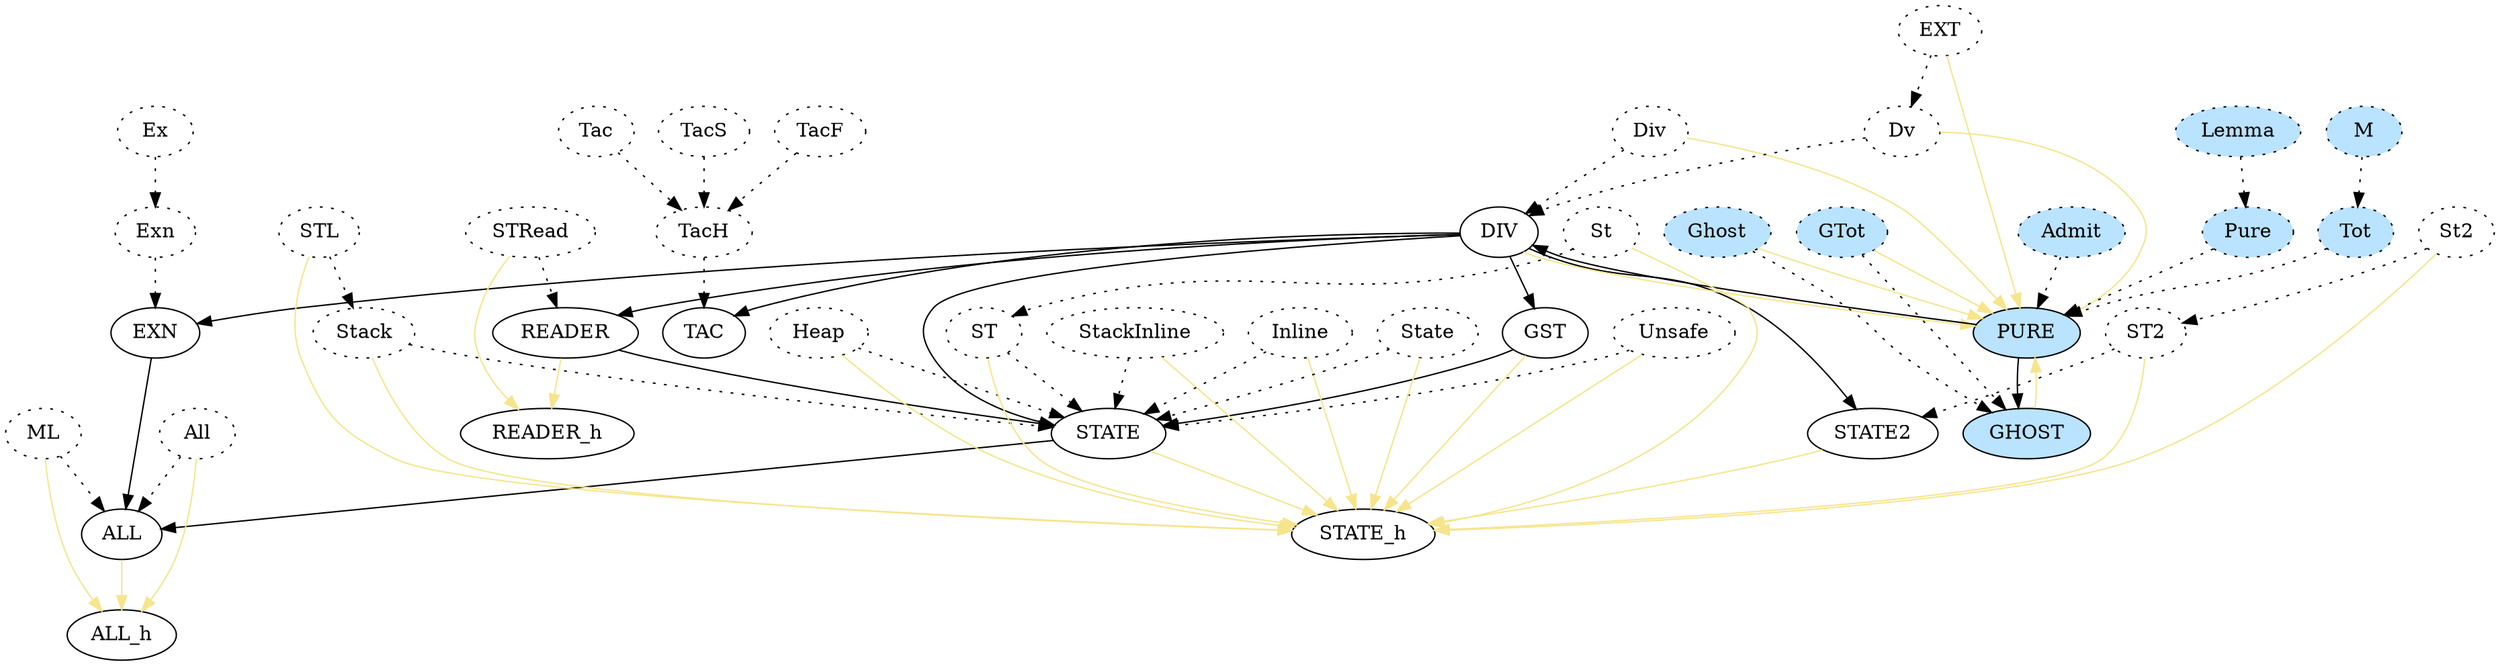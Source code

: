 digraph G {
ALL[tooltip="FStar.HyperStack.All.fst:23",URL="http://github.com/FStarLang/FStar/blob/master/ulib/FStar.HyperStack.All.fst#L23"];
GST[tooltip="FStar.ST.fst:26",URL="http://github.com/FStarLang/FStar/blob/master/ulib/FStar.ST.fst#L26"];
STATE[tooltip="reclaimable/FStar.ST.fst:29",URL="http://github.com/FStarLang/FStar/blob/master/ulib/reclaimable/FStar.ST.fst#L29"];
DIV[tooltip="FStar.Pervasives.fst:36",URL="http://github.com/FStarLang/FStar/blob/master/ulib/FStar.Pervasives.fst#L36"];
STATE_h[tooltip="FStar.Pervasives.fst:99",URL="http://github.com/FStarLang/FStar/blob/master/ulib/FStar.Pervasives.fst#L99"];
EXN[tooltip="FStar.Pervasives.fst:154",URL="http://github.com/FStarLang/FStar/blob/master/ulib/FStar.Pervasives.fst#L154"];
ALL_h[tooltip="FStar.Pervasives.fst:222",URL="http://github.com/FStarLang/FStar/blob/master/ulib/FStar.Pervasives.fst#L222"];
READER[tooltip="FStar.Reader.fst:82",URL="http://github.com/FStarLang/FStar/blob/master/ulib/FStar.Reader.fst#L82"];
READER_h[tooltip="FStar.Reader.fst:68",URL="http://github.com/FStarLang/FStar/blob/master/ulib/FStar.Reader.fst#L68"];
STATE2[tooltip="FStar.Relational.Comp.fst:24",URL="http://github.com/FStarLang/FStar/blob/master/ulib/FStar.Relational.Comp.fst#L24"];
TAC[tooltip="FStar.Tactics.Effect.fst:83",URL="http://github.com/FStarLang/FStar/blob/master/ulib/FStar.Tactics.Effect.fst#L83"];
GHOST[style="filled",fillcolor="#bae3ff",tooltip="prims.fst:243",URL="http://github.com/FStarLang/FStar/blob/master/ulib/prims.fst#L243"];
PURE[style="filled",fillcolor="#bae3ff",tooltip="prims.fst:218",URL="http://github.com/FStarLang/FStar/blob/master/ulib/prims.fst#L218"];
All[style="dotted",tooltip="FStar.All.fst:33",URL="http://github.com/FStarLang/FStar/blob/master/ulib/FStar.All.fst#L33"];
ML[style="dotted",tooltip="FStar.All.fst:37",URL="http://github.com/FStarLang/FStar/blob/master/ulib/FStar.All.fst#L37"];
Unsafe[style="dotted",tooltip="FStar.HyperStack.ST.fsti:97",URL="http://github.com/FStarLang/FStar/blob/master/ulib/FStar.HyperStack.ST.fsti#L97"];
Stack[style="dotted",tooltip="FStar.HyperStack.ST.fsti:202",URL="http://github.com/FStarLang/FStar/blob/master/ulib/FStar.HyperStack.ST.fsti#L202"];
Heap[style="dotted",tooltip="FStar.HyperStack.ST.fsti:213",URL="http://github.com/FStarLang/FStar/blob/master/ulib/FStar.HyperStack.ST.fsti#L213"];
ST[style="dotted",tooltip="FStar.HyperStack.ST.fsti:226",URL="http://github.com/FStarLang/FStar/blob/master/ulib/FStar.HyperStack.ST.fsti#L226"];
St[style="dotted",tooltip="FStar.HyperStack.ST.fsti:229",URL="http://github.com/FStarLang/FStar/blob/master/ulib/FStar.HyperStack.ST.fsti#L229"];
StackInline[style="dotted",tooltip="FStar.HyperStack.ST.fsti:246",URL="http://github.com/FStarLang/FStar/blob/master/ulib/FStar.HyperStack.ST.fsti#L246"];
Inline[style="dotted",tooltip="FStar.HyperStack.ST.fsti:264",URL="http://github.com/FStarLang/FStar/blob/master/ulib/FStar.HyperStack.ST.fsti#L264"];
STL[style="dotted",tooltip="FStar.HyperStack.ST.fsti:272",URL="http://github.com/FStarLang/FStar/blob/master/ulib/FStar.HyperStack.ST.fsti#L272"];
Div[style="dotted",tooltip="FStar.Pervasives.fst:38",URL="http://github.com/FStarLang/FStar/blob/master/ulib/FStar.Pervasives.fst#L38"];
Dv[style="dotted",tooltip="FStar.Pervasives.fst:41",URL="http://github.com/FStarLang/FStar/blob/master/ulib/FStar.Pervasives.fst#L41"];
EXT[style="dotted",tooltip="FStar.Pervasives.fst:47",URL="http://github.com/FStarLang/FStar/blob/master/ulib/FStar.Pervasives.fst#L47"];
Exn[style="dotted",tooltip="FStar.Pervasives.fst:168",URL="http://github.com/FStarLang/FStar/blob/master/ulib/FStar.Pervasives.fst#L168"];
Ex[style="dotted",tooltip="FStar.Pervasives.fst:173",URL="http://github.com/FStarLang/FStar/blob/master/ulib/FStar.Pervasives.fst#L173"];
STRead[style="dotted",tooltip="FStar.Reader.fst:83",URL="http://github.com/FStarLang/FStar/blob/master/ulib/FStar.Reader.fst#L83"];
ST2[style="dotted",tooltip="FStar.Relational.Comp.fst:29",URL="http://github.com/FStarLang/FStar/blob/master/ulib/FStar.Relational.Comp.fst#L29"];
St2[style="dotted",tooltip="FStar.Relational.Comp.fst:32",URL="http://github.com/FStarLang/FStar/blob/master/ulib/FStar.Relational.Comp.fst#L32"];
State[style="dotted",tooltip="FStar.ST.fst:69",URL="http://github.com/FStarLang/FStar/blob/master/ulib/FStar.ST.fst#L69"];
TacH[style="dotted",tooltip="FStar.Tactics.Effect.fst:93",URL="http://github.com/FStarLang/FStar/blob/master/ulib/FStar.Tactics.Effect.fst#L93"];
Tac[style="dotted",tooltip="FStar.Tactics.Effect.fst:97",URL="http://github.com/FStarLang/FStar/blob/master/ulib/FStar.Tactics.Effect.fst#L97"];
TacS[style="dotted",tooltip="FStar.Tactics.Effect.fst:100",URL="http://github.com/FStarLang/FStar/blob/master/ulib/FStar.Tactics.Effect.fst#L100"];
TacF[style="dotted",tooltip="FStar.Tactics.Effect.fst:103",URL="http://github.com/FStarLang/FStar/blob/master/ulib/FStar.Tactics.Effect.fst#L103"];
Pure[style="dotted,filled",fillcolor="#bae3ff",tooltip="prims.fst:236",URL="http://github.com/FStarLang/FStar/blob/master/ulib/prims.fst#L236"];
Admit[style="dotted,filled",fillcolor="#bae3ff",tooltip="prims.fst:238",URL="http://github.com/FStarLang/FStar/blob/master/ulib/prims.fst#L238"];
Tot[style="dotted,filled",fillcolor="#bae3ff",tooltip="prims.fst:242",URL="http://github.com/FStarLang/FStar/blob/master/ulib/prims.fst#L242"];
GTot[style="dotted,filled",fillcolor="#bae3ff",tooltip="prims.fst:254",URL="http://github.com/FStarLang/FStar/blob/master/ulib/prims.fst#L254"];
Ghost[style="dotted,filled",fillcolor="#bae3ff",tooltip="prims.fst:255",URL="http://github.com/FStarLang/FStar/blob/master/ulib/prims.fst#L255"];
Lemma[style="dotted,filled",fillcolor="#bae3ff",tooltip="prims.fst:392",URL="http://github.com/FStarLang/FStar/blob/master/ulib/prims.fst#L392"];
M[style="dotted,filled",fillcolor="#bae3ff",tooltip="prims.fst:398",URL="http://github.com/FStarLang/FStar/blob/master/ulib/prims.fst#L398"];
GST->STATE;
STATE->ALL;
DIV->GST;
DIV->STATE;
DIV->EXN;
DIV->READER;
DIV->STATE2;
DIV->TAC;
EXN->ALL;
READER->STATE;
PURE->DIV;
PURE->GHOST;
All->ALL[style="dotted"];
ML->ALL[style="dotted"];
Unsafe->STATE[style="dotted"];
Stack->STATE[style="dotted"];
Heap->STATE[style="dotted"];
ST->STATE[style="dotted"];
St->ST[style="dotted"];
StackInline->STATE[style="dotted"];
Inline->STATE[style="dotted"];
STL->Stack[style="dotted"];
Div->DIV[style="dotted"];
Dv->DIV[style="dotted"];
EXT->Dv[style="dotted"];
Exn->EXN[style="dotted"];
Ex->Exn[style="dotted"];
STRead->READER[style="dotted"];
ST2->STATE2[style="dotted"];
St2->ST2[style="dotted"];
State->STATE[style="dotted"];
TacH->TAC[style="dotted"];
Tac->TacH[style="dotted"];
TacS->TacH[style="dotted"];
TacF->TacH[style="dotted"];
Pure->PURE[style="dotted"];
Admit->PURE[style="dotted"];
Tot->PURE[style="dotted"];
GTot->GHOST[style="dotted"];
Ghost->GHOST[style="dotted"];
Lemma->Pure[style="dotted"];
M->Tot[style="dotted"];
ALL->ALL_h[color="#f6e58d"];
GST->STATE_h[color="#f6e58d"];
STATE->STATE_h[color="#f6e58d"];
DIV->PURE[color="#f6e58d"];
READER->READER_h[color="#f6e58d"];
STATE2->STATE_h[color="#f6e58d"];
GHOST->PURE[color="#f6e58d"];
All->ALL_h[color="#f6e58d"];
ML->ALL_h[color="#f6e58d"];
Unsafe->STATE_h[color="#f6e58d"];
Stack->STATE_h[color="#f6e58d"];
Heap->STATE_h[color="#f6e58d"];
ST->STATE_h[color="#f6e58d"];
St->STATE_h[color="#f6e58d"];
StackInline->STATE_h[color="#f6e58d"];
Inline->STATE_h[color="#f6e58d"];
STL->STATE_h[color="#f6e58d"];
Div->PURE[color="#f6e58d"];
Dv->PURE[color="#f6e58d"];
EXT->PURE[color="#f6e58d"];
STRead->READER_h[color="#f6e58d"];
ST2->STATE_h[color="#f6e58d"];
St2->STATE_h[color="#f6e58d"];
State->STATE_h[color="#f6e58d"];
GTot->PURE[color="#f6e58d"];
Ghost->PURE[color="#f6e58d"];

}
